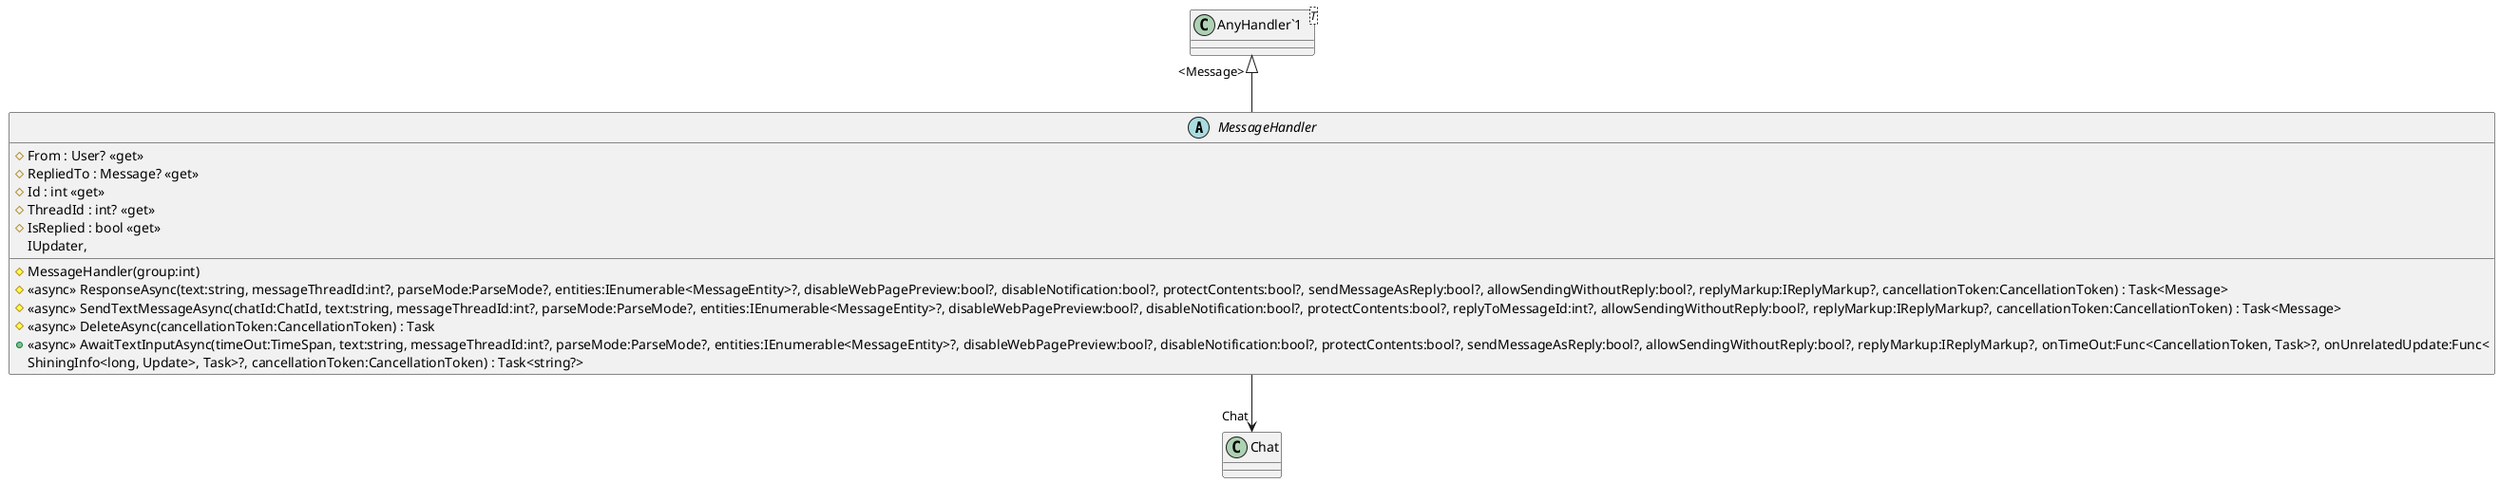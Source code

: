 @startuml
abstract class MessageHandler {
    # MessageHandler(group:int)
    # From : User? <<get>>
    # RepliedTo : Message? <<get>>
    # Id : int <<get>>
    # ThreadId : int? <<get>>
    # IsReplied : bool <<get>>
    # <<async>> ResponseAsync(text:string, messageThreadId:int?, parseMode:ParseMode?, entities:IEnumerable<MessageEntity>?, disableWebPagePreview:bool?, disableNotification:bool?, protectContents:bool?, sendMessageAsReply:bool?, allowSendingWithoutReply:bool?, replyMarkup:IReplyMarkup?, cancellationToken:CancellationToken) : Task<Message>
    # <<async>> SendTextMessageAsync(chatId:ChatId, text:string, messageThreadId:int?, parseMode:ParseMode?, entities:IEnumerable<MessageEntity>?, disableWebPagePreview:bool?, disableNotification:bool?, protectContents:bool?, replyToMessageId:int?, allowSendingWithoutReply:bool?, replyMarkup:IReplyMarkup?, cancellationToken:CancellationToken) : Task<Message>
    # <<async>> DeleteAsync(cancellationToken:CancellationToken) : Task
    + <<async>> AwaitTextInputAsync(timeOut:TimeSpan, text:string, messageThreadId:int?, parseMode:ParseMode?, entities:IEnumerable<MessageEntity>?, disableWebPagePreview:bool?, disableNotification:bool?, protectContents:bool?, sendMessageAsReply:bool?, allowSendingWithoutReply:bool?, replyMarkup:IReplyMarkup?, onTimeOut:Func<CancellationToken, Task>?, onUnrelatedUpdate:Func<
            IUpdater,
            ShiningInfo<long, Update>, Task>?, cancellationToken:CancellationToken) : Task<string?>
}
class "AnyHandler`1"<T> {
}
"AnyHandler`1" "<Message>" <|-- MessageHandler
MessageHandler --> "Chat" Chat
@enduml
